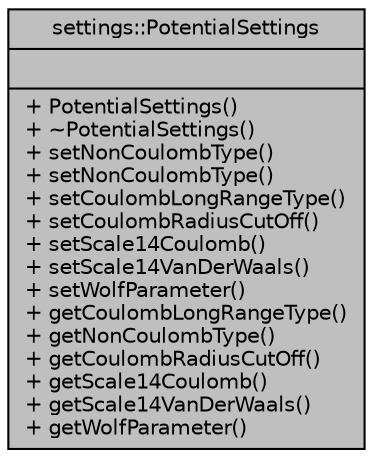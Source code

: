 digraph "settings::PotentialSettings"
{
 // LATEX_PDF_SIZE
  edge [fontname="Helvetica",fontsize="10",labelfontname="Helvetica",labelfontsize="10"];
  node [fontname="Helvetica",fontsize="10",shape=record];
  Node1 [label="{settings::PotentialSettings\n||+ PotentialSettings()\l+ ~PotentialSettings()\l+ setNonCoulombType()\l+ setNonCoulombType()\l+ setCoulombLongRangeType()\l+ setCoulombRadiusCutOff()\l+ setScale14Coulomb()\l+ setScale14VanDerWaals()\l+ setWolfParameter()\l+ getCoulombLongRangeType()\l+ getNonCoulombType()\l+ getCoulombRadiusCutOff()\l+ getScale14Coulomb()\l+ getScale14VanDerWaals()\l+ getWolfParameter()\l}",height=0.2,width=0.4,color="black", fillcolor="grey75", style="filled", fontcolor="black",tooltip="static class to store settings of the potential"];
}
